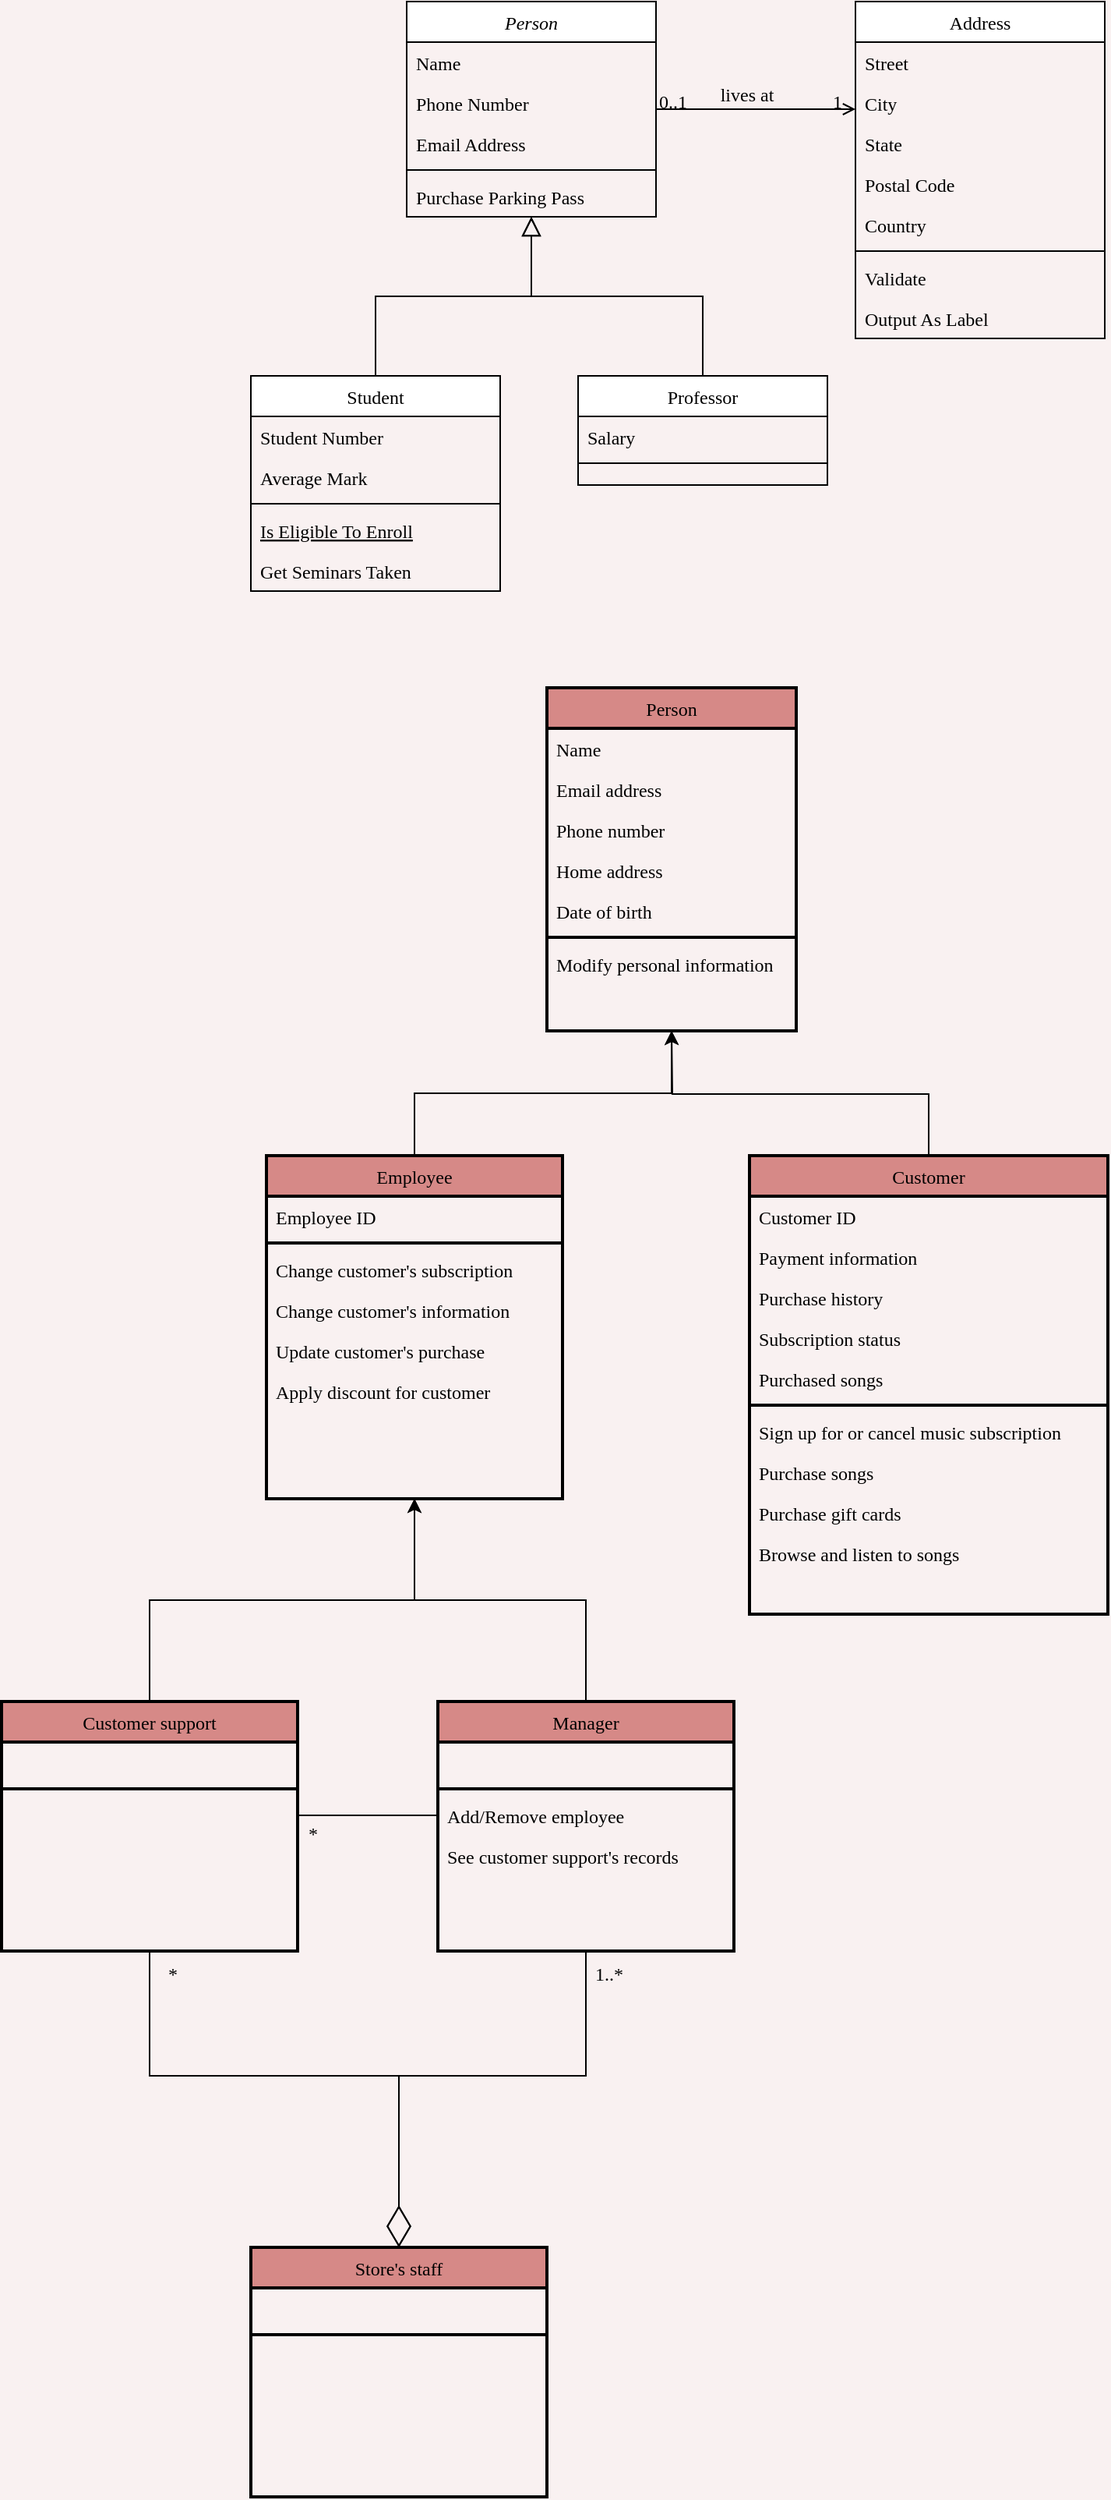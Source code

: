 <mxfile version="20.0.1" type="github">
  <diagram id="C5RBs43oDa-KdzZeNtuy" name="Page-1">
    <mxGraphModel dx="1455" dy="533" grid="1" gridSize="10" guides="1" tooltips="1" connect="1" arrows="1" fold="1" page="1" pageScale="1" pageWidth="827" pageHeight="1169" background="#F9F1F1" math="0" shadow="0">
      <root>
        <mxCell id="WIyWlLk6GJQsqaUBKTNV-0" />
        <mxCell id="WIyWlLk6GJQsqaUBKTNV-1" parent="WIyWlLk6GJQsqaUBKTNV-0" />
        <mxCell id="zkfFHV4jXpPFQw0GAbJ--0" value="Person" style="swimlane;fontStyle=2;align=center;verticalAlign=top;childLayout=stackLayout;horizontal=1;startSize=26;horizontalStack=0;resizeParent=1;resizeLast=0;collapsible=1;marginBottom=0;rounded=0;shadow=0;strokeWidth=1;fontFamily=Inria Sans;fontSource=https%3A%2F%2Ffonts.googleapis.com%2Fcss%3Ffamily%3DInria%2BSans;" parent="WIyWlLk6GJQsqaUBKTNV-1" vertex="1">
          <mxGeometry x="220" y="120" width="160" height="138" as="geometry">
            <mxRectangle x="230" y="140" width="160" height="26" as="alternateBounds" />
          </mxGeometry>
        </mxCell>
        <mxCell id="zkfFHV4jXpPFQw0GAbJ--1" value="Name" style="text;align=left;verticalAlign=top;spacingLeft=4;spacingRight=4;overflow=hidden;rotatable=0;points=[[0,0.5],[1,0.5]];portConstraint=eastwest;fontFamily=Inria Sans;fontSource=https%3A%2F%2Ffonts.googleapis.com%2Fcss%3Ffamily%3DInria%2BSans;" parent="zkfFHV4jXpPFQw0GAbJ--0" vertex="1">
          <mxGeometry y="26" width="160" height="26" as="geometry" />
        </mxCell>
        <mxCell id="zkfFHV4jXpPFQw0GAbJ--2" value="Phone Number" style="text;align=left;verticalAlign=top;spacingLeft=4;spacingRight=4;overflow=hidden;rotatable=0;points=[[0,0.5],[1,0.5]];portConstraint=eastwest;rounded=0;shadow=0;html=0;fontFamily=Inria Sans;fontSource=https%3A%2F%2Ffonts.googleapis.com%2Fcss%3Ffamily%3DInria%2BSans;" parent="zkfFHV4jXpPFQw0GAbJ--0" vertex="1">
          <mxGeometry y="52" width="160" height="26" as="geometry" />
        </mxCell>
        <mxCell id="zkfFHV4jXpPFQw0GAbJ--3" value="Email Address" style="text;align=left;verticalAlign=top;spacingLeft=4;spacingRight=4;overflow=hidden;rotatable=0;points=[[0,0.5],[1,0.5]];portConstraint=eastwest;rounded=0;shadow=0;html=0;fontFamily=Inria Sans;fontSource=https%3A%2F%2Ffonts.googleapis.com%2Fcss%3Ffamily%3DInria%2BSans;" parent="zkfFHV4jXpPFQw0GAbJ--0" vertex="1">
          <mxGeometry y="78" width="160" height="26" as="geometry" />
        </mxCell>
        <mxCell id="zkfFHV4jXpPFQw0GAbJ--4" value="" style="line;html=1;strokeWidth=1;align=left;verticalAlign=middle;spacingTop=-1;spacingLeft=3;spacingRight=3;rotatable=0;labelPosition=right;points=[];portConstraint=eastwest;fontFamily=Inria Sans;fontSource=https%3A%2F%2Ffonts.googleapis.com%2Fcss%3Ffamily%3DInria%2BSans;" parent="zkfFHV4jXpPFQw0GAbJ--0" vertex="1">
          <mxGeometry y="104" width="160" height="8" as="geometry" />
        </mxCell>
        <mxCell id="zkfFHV4jXpPFQw0GAbJ--5" value="Purchase Parking Pass" style="text;align=left;verticalAlign=top;spacingLeft=4;spacingRight=4;overflow=hidden;rotatable=0;points=[[0,0.5],[1,0.5]];portConstraint=eastwest;fontFamily=Inria Sans;fontSource=https%3A%2F%2Ffonts.googleapis.com%2Fcss%3Ffamily%3DInria%2BSans;" parent="zkfFHV4jXpPFQw0GAbJ--0" vertex="1">
          <mxGeometry y="112" width="160" height="26" as="geometry" />
        </mxCell>
        <mxCell id="zkfFHV4jXpPFQw0GAbJ--6" value="Student" style="swimlane;fontStyle=0;align=center;verticalAlign=top;childLayout=stackLayout;horizontal=1;startSize=26;horizontalStack=0;resizeParent=1;resizeLast=0;collapsible=1;marginBottom=0;rounded=0;shadow=0;strokeWidth=1;fontFamily=Inria Sans;fontSource=https%3A%2F%2Ffonts.googleapis.com%2Fcss%3Ffamily%3DInria%2BSans;" parent="WIyWlLk6GJQsqaUBKTNV-1" vertex="1">
          <mxGeometry x="120" y="360" width="160" height="138" as="geometry">
            <mxRectangle x="130" y="380" width="160" height="26" as="alternateBounds" />
          </mxGeometry>
        </mxCell>
        <mxCell id="zkfFHV4jXpPFQw0GAbJ--7" value="Student Number" style="text;align=left;verticalAlign=top;spacingLeft=4;spacingRight=4;overflow=hidden;rotatable=0;points=[[0,0.5],[1,0.5]];portConstraint=eastwest;fontFamily=Inria Sans;fontSource=https%3A%2F%2Ffonts.googleapis.com%2Fcss%3Ffamily%3DInria%2BSans;" parent="zkfFHV4jXpPFQw0GAbJ--6" vertex="1">
          <mxGeometry y="26" width="160" height="26" as="geometry" />
        </mxCell>
        <mxCell id="zkfFHV4jXpPFQw0GAbJ--8" value="Average Mark" style="text;align=left;verticalAlign=top;spacingLeft=4;spacingRight=4;overflow=hidden;rotatable=0;points=[[0,0.5],[1,0.5]];portConstraint=eastwest;rounded=0;shadow=0;html=0;fontFamily=Inria Sans;fontSource=https%3A%2F%2Ffonts.googleapis.com%2Fcss%3Ffamily%3DInria%2BSans;" parent="zkfFHV4jXpPFQw0GAbJ--6" vertex="1">
          <mxGeometry y="52" width="160" height="26" as="geometry" />
        </mxCell>
        <mxCell id="zkfFHV4jXpPFQw0GAbJ--9" value="" style="line;html=1;strokeWidth=1;align=left;verticalAlign=middle;spacingTop=-1;spacingLeft=3;spacingRight=3;rotatable=0;labelPosition=right;points=[];portConstraint=eastwest;fontFamily=Inria Sans;fontSource=https%3A%2F%2Ffonts.googleapis.com%2Fcss%3Ffamily%3DInria%2BSans;" parent="zkfFHV4jXpPFQw0GAbJ--6" vertex="1">
          <mxGeometry y="78" width="160" height="8" as="geometry" />
        </mxCell>
        <mxCell id="zkfFHV4jXpPFQw0GAbJ--10" value="Is Eligible To Enroll" style="text;align=left;verticalAlign=top;spacingLeft=4;spacingRight=4;overflow=hidden;rotatable=0;points=[[0,0.5],[1,0.5]];portConstraint=eastwest;fontStyle=4;fontFamily=Inria Sans;fontSource=https%3A%2F%2Ffonts.googleapis.com%2Fcss%3Ffamily%3DInria%2BSans;" parent="zkfFHV4jXpPFQw0GAbJ--6" vertex="1">
          <mxGeometry y="86" width="160" height="26" as="geometry" />
        </mxCell>
        <mxCell id="zkfFHV4jXpPFQw0GAbJ--11" value="Get Seminars Taken" style="text;align=left;verticalAlign=top;spacingLeft=4;spacingRight=4;overflow=hidden;rotatable=0;points=[[0,0.5],[1,0.5]];portConstraint=eastwest;fontFamily=Inria Sans;fontSource=https%3A%2F%2Ffonts.googleapis.com%2Fcss%3Ffamily%3DInria%2BSans;" parent="zkfFHV4jXpPFQw0GAbJ--6" vertex="1">
          <mxGeometry y="112" width="160" height="26" as="geometry" />
        </mxCell>
        <mxCell id="zkfFHV4jXpPFQw0GAbJ--12" value="" style="endArrow=block;endSize=10;endFill=0;shadow=0;strokeWidth=1;rounded=0;edgeStyle=elbowEdgeStyle;elbow=vertical;fontFamily=Inria Sans;fontSource=https%3A%2F%2Ffonts.googleapis.com%2Fcss%3Ffamily%3DInria%2BSans;" parent="WIyWlLk6GJQsqaUBKTNV-1" source="zkfFHV4jXpPFQw0GAbJ--6" target="zkfFHV4jXpPFQw0GAbJ--0" edge="1">
          <mxGeometry width="160" relative="1" as="geometry">
            <mxPoint x="200" y="203" as="sourcePoint" />
            <mxPoint x="200" y="203" as="targetPoint" />
          </mxGeometry>
        </mxCell>
        <mxCell id="zkfFHV4jXpPFQw0GAbJ--13" value="Professor" style="swimlane;fontStyle=0;align=center;verticalAlign=top;childLayout=stackLayout;horizontal=1;startSize=26;horizontalStack=0;resizeParent=1;resizeLast=0;collapsible=1;marginBottom=0;rounded=0;shadow=0;strokeWidth=1;fontFamily=Inria Sans;fontSource=https%3A%2F%2Ffonts.googleapis.com%2Fcss%3Ffamily%3DInria%2BSans;" parent="WIyWlLk6GJQsqaUBKTNV-1" vertex="1">
          <mxGeometry x="330" y="360" width="160" height="70" as="geometry">
            <mxRectangle x="340" y="380" width="170" height="26" as="alternateBounds" />
          </mxGeometry>
        </mxCell>
        <mxCell id="zkfFHV4jXpPFQw0GAbJ--14" value="Salary" style="text;align=left;verticalAlign=top;spacingLeft=4;spacingRight=4;overflow=hidden;rotatable=0;points=[[0,0.5],[1,0.5]];portConstraint=eastwest;fontFamily=Inria Sans;fontSource=https%3A%2F%2Ffonts.googleapis.com%2Fcss%3Ffamily%3DInria%2BSans;" parent="zkfFHV4jXpPFQw0GAbJ--13" vertex="1">
          <mxGeometry y="26" width="160" height="26" as="geometry" />
        </mxCell>
        <mxCell id="zkfFHV4jXpPFQw0GAbJ--15" value="" style="line;html=1;strokeWidth=1;align=left;verticalAlign=middle;spacingTop=-1;spacingLeft=3;spacingRight=3;rotatable=0;labelPosition=right;points=[];portConstraint=eastwest;fontFamily=Inria Sans;fontSource=https%3A%2F%2Ffonts.googleapis.com%2Fcss%3Ffamily%3DInria%2BSans;" parent="zkfFHV4jXpPFQw0GAbJ--13" vertex="1">
          <mxGeometry y="52" width="160" height="8" as="geometry" />
        </mxCell>
        <mxCell id="zkfFHV4jXpPFQw0GAbJ--16" value="" style="endArrow=block;endSize=10;endFill=0;shadow=0;strokeWidth=1;rounded=0;edgeStyle=elbowEdgeStyle;elbow=vertical;fontFamily=Inria Sans;fontSource=https%3A%2F%2Ffonts.googleapis.com%2Fcss%3Ffamily%3DInria%2BSans;" parent="WIyWlLk6GJQsqaUBKTNV-1" source="zkfFHV4jXpPFQw0GAbJ--13" target="zkfFHV4jXpPFQw0GAbJ--0" edge="1">
          <mxGeometry width="160" relative="1" as="geometry">
            <mxPoint x="210" y="373" as="sourcePoint" />
            <mxPoint x="310" y="271" as="targetPoint" />
          </mxGeometry>
        </mxCell>
        <mxCell id="zkfFHV4jXpPFQw0GAbJ--17" value="Address" style="swimlane;fontStyle=0;align=center;verticalAlign=top;childLayout=stackLayout;horizontal=1;startSize=26;horizontalStack=0;resizeParent=1;resizeLast=0;collapsible=1;marginBottom=0;rounded=0;shadow=0;strokeWidth=1;fontFamily=Inria Sans;fontSource=https%3A%2F%2Ffonts.googleapis.com%2Fcss%3Ffamily%3DInria%2BSans;" parent="WIyWlLk6GJQsqaUBKTNV-1" vertex="1">
          <mxGeometry x="508" y="120" width="160" height="216" as="geometry">
            <mxRectangle x="550" y="140" width="160" height="26" as="alternateBounds" />
          </mxGeometry>
        </mxCell>
        <mxCell id="zkfFHV4jXpPFQw0GAbJ--18" value="Street" style="text;align=left;verticalAlign=top;spacingLeft=4;spacingRight=4;overflow=hidden;rotatable=0;points=[[0,0.5],[1,0.5]];portConstraint=eastwest;fontFamily=Inria Sans;fontSource=https%3A%2F%2Ffonts.googleapis.com%2Fcss%3Ffamily%3DInria%2BSans;" parent="zkfFHV4jXpPFQw0GAbJ--17" vertex="1">
          <mxGeometry y="26" width="160" height="26" as="geometry" />
        </mxCell>
        <mxCell id="zkfFHV4jXpPFQw0GAbJ--19" value="City" style="text;align=left;verticalAlign=top;spacingLeft=4;spacingRight=4;overflow=hidden;rotatable=0;points=[[0,0.5],[1,0.5]];portConstraint=eastwest;rounded=0;shadow=0;html=0;fontFamily=Inria Sans;fontSource=https%3A%2F%2Ffonts.googleapis.com%2Fcss%3Ffamily%3DInria%2BSans;" parent="zkfFHV4jXpPFQw0GAbJ--17" vertex="1">
          <mxGeometry y="52" width="160" height="26" as="geometry" />
        </mxCell>
        <mxCell id="zkfFHV4jXpPFQw0GAbJ--20" value="State" style="text;align=left;verticalAlign=top;spacingLeft=4;spacingRight=4;overflow=hidden;rotatable=0;points=[[0,0.5],[1,0.5]];portConstraint=eastwest;rounded=0;shadow=0;html=0;fontFamily=Inria Sans;fontSource=https%3A%2F%2Ffonts.googleapis.com%2Fcss%3Ffamily%3DInria%2BSans;" parent="zkfFHV4jXpPFQw0GAbJ--17" vertex="1">
          <mxGeometry y="78" width="160" height="26" as="geometry" />
        </mxCell>
        <mxCell id="zkfFHV4jXpPFQw0GAbJ--21" value="Postal Code" style="text;align=left;verticalAlign=top;spacingLeft=4;spacingRight=4;overflow=hidden;rotatable=0;points=[[0,0.5],[1,0.5]];portConstraint=eastwest;rounded=0;shadow=0;html=0;fontFamily=Inria Sans;fontSource=https%3A%2F%2Ffonts.googleapis.com%2Fcss%3Ffamily%3DInria%2BSans;" parent="zkfFHV4jXpPFQw0GAbJ--17" vertex="1">
          <mxGeometry y="104" width="160" height="26" as="geometry" />
        </mxCell>
        <mxCell id="zkfFHV4jXpPFQw0GAbJ--22" value="Country" style="text;align=left;verticalAlign=top;spacingLeft=4;spacingRight=4;overflow=hidden;rotatable=0;points=[[0,0.5],[1,0.5]];portConstraint=eastwest;rounded=0;shadow=0;html=0;fontFamily=Inria Sans;fontSource=https%3A%2F%2Ffonts.googleapis.com%2Fcss%3Ffamily%3DInria%2BSans;" parent="zkfFHV4jXpPFQw0GAbJ--17" vertex="1">
          <mxGeometry y="130" width="160" height="26" as="geometry" />
        </mxCell>
        <mxCell id="zkfFHV4jXpPFQw0GAbJ--23" value="" style="line;html=1;strokeWidth=1;align=left;verticalAlign=middle;spacingTop=-1;spacingLeft=3;spacingRight=3;rotatable=0;labelPosition=right;points=[];portConstraint=eastwest;fontFamily=Inria Sans;fontSource=https%3A%2F%2Ffonts.googleapis.com%2Fcss%3Ffamily%3DInria%2BSans;" parent="zkfFHV4jXpPFQw0GAbJ--17" vertex="1">
          <mxGeometry y="156" width="160" height="8" as="geometry" />
        </mxCell>
        <mxCell id="zkfFHV4jXpPFQw0GAbJ--24" value="Validate" style="text;align=left;verticalAlign=top;spacingLeft=4;spacingRight=4;overflow=hidden;rotatable=0;points=[[0,0.5],[1,0.5]];portConstraint=eastwest;fontFamily=Inria Sans;fontSource=https%3A%2F%2Ffonts.googleapis.com%2Fcss%3Ffamily%3DInria%2BSans;" parent="zkfFHV4jXpPFQw0GAbJ--17" vertex="1">
          <mxGeometry y="164" width="160" height="26" as="geometry" />
        </mxCell>
        <mxCell id="zkfFHV4jXpPFQw0GAbJ--25" value="Output As Label" style="text;align=left;verticalAlign=top;spacingLeft=4;spacingRight=4;overflow=hidden;rotatable=0;points=[[0,0.5],[1,0.5]];portConstraint=eastwest;fontFamily=Inria Sans;fontSource=https%3A%2F%2Ffonts.googleapis.com%2Fcss%3Ffamily%3DInria%2BSans;" parent="zkfFHV4jXpPFQw0GAbJ--17" vertex="1">
          <mxGeometry y="190" width="160" height="26" as="geometry" />
        </mxCell>
        <mxCell id="zkfFHV4jXpPFQw0GAbJ--26" value="" style="endArrow=open;shadow=0;strokeWidth=1;rounded=0;endFill=1;edgeStyle=elbowEdgeStyle;elbow=vertical;fontFamily=Inria Sans;fontSource=https%3A%2F%2Ffonts.googleapis.com%2Fcss%3Ffamily%3DInria%2BSans;" parent="WIyWlLk6GJQsqaUBKTNV-1" source="zkfFHV4jXpPFQw0GAbJ--0" target="zkfFHV4jXpPFQw0GAbJ--17" edge="1">
          <mxGeometry x="0.5" y="41" relative="1" as="geometry">
            <mxPoint x="380" y="192" as="sourcePoint" />
            <mxPoint x="540" y="192" as="targetPoint" />
            <mxPoint x="-40" y="32" as="offset" />
          </mxGeometry>
        </mxCell>
        <mxCell id="zkfFHV4jXpPFQw0GAbJ--27" value="0..1" style="resizable=0;align=left;verticalAlign=bottom;labelBackgroundColor=none;fontSize=12;fontFamily=Inria Sans;fontSource=https%3A%2F%2Ffonts.googleapis.com%2Fcss%3Ffamily%3DInria%2BSans;" parent="zkfFHV4jXpPFQw0GAbJ--26" connectable="0" vertex="1">
          <mxGeometry x="-1" relative="1" as="geometry">
            <mxPoint y="4" as="offset" />
          </mxGeometry>
        </mxCell>
        <mxCell id="zkfFHV4jXpPFQw0GAbJ--28" value="1" style="resizable=0;align=right;verticalAlign=bottom;labelBackgroundColor=none;fontSize=12;fontFamily=Inria Sans;fontSource=https%3A%2F%2Ffonts.googleapis.com%2Fcss%3Ffamily%3DInria%2BSans;" parent="zkfFHV4jXpPFQw0GAbJ--26" connectable="0" vertex="1">
          <mxGeometry x="1" relative="1" as="geometry">
            <mxPoint x="-7" y="4" as="offset" />
          </mxGeometry>
        </mxCell>
        <mxCell id="zkfFHV4jXpPFQw0GAbJ--29" value="lives at" style="text;html=1;resizable=0;points=[];;align=center;verticalAlign=middle;labelBackgroundColor=none;rounded=0;shadow=0;strokeWidth=1;fontSize=12;fontFamily=Inria Sans;fontSource=https%3A%2F%2Ffonts.googleapis.com%2Fcss%3Ffamily%3DInria%2BSans;" parent="zkfFHV4jXpPFQw0GAbJ--26" vertex="1" connectable="0">
          <mxGeometry x="0.5" y="49" relative="1" as="geometry">
            <mxPoint x="-38" y="40" as="offset" />
          </mxGeometry>
        </mxCell>
        <mxCell id="9wtV_mDmIxGokDzPs0lM-4" value="Person" style="swimlane;fontStyle=0;align=center;verticalAlign=top;childLayout=stackLayout;horizontal=1;startSize=26;horizontalStack=0;resizeParent=1;resizeLast=0;collapsible=1;marginBottom=0;rounded=0;shadow=0;strokeWidth=2;fontFamily=Inria Sans;fontSource=https%3A%2F%2Ffonts.googleapis.com%2Fcss%3Ffamily%3DInria%2BSans;fillColor=#D68987;" vertex="1" parent="WIyWlLk6GJQsqaUBKTNV-1">
          <mxGeometry x="310" y="560" width="160" height="220" as="geometry">
            <mxRectangle x="130" y="380" width="160" height="26" as="alternateBounds" />
          </mxGeometry>
        </mxCell>
        <mxCell id="9wtV_mDmIxGokDzPs0lM-5" value="Name" style="text;align=left;verticalAlign=top;spacingLeft=4;spacingRight=4;overflow=hidden;rotatable=0;points=[[0,0.5],[1,0.5]];portConstraint=eastwest;fontFamily=Inria Sans;fontSource=https%3A%2F%2Ffonts.googleapis.com%2Fcss%3Ffamily%3DInria%2BSans;" vertex="1" parent="9wtV_mDmIxGokDzPs0lM-4">
          <mxGeometry y="26" width="160" height="26" as="geometry" />
        </mxCell>
        <mxCell id="9wtV_mDmIxGokDzPs0lM-6" value="Email address" style="text;align=left;verticalAlign=top;spacingLeft=4;spacingRight=4;overflow=hidden;rotatable=0;points=[[0,0.5],[1,0.5]];portConstraint=eastwest;rounded=0;shadow=0;html=0;fontFamily=Inria Sans;fontSource=https%3A%2F%2Ffonts.googleapis.com%2Fcss%3Ffamily%3DInria%2BSans;" vertex="1" parent="9wtV_mDmIxGokDzPs0lM-4">
          <mxGeometry y="52" width="160" height="26" as="geometry" />
        </mxCell>
        <mxCell id="9wtV_mDmIxGokDzPs0lM-14" value="Phone number" style="text;align=left;verticalAlign=top;spacingLeft=4;spacingRight=4;overflow=hidden;rotatable=0;points=[[0,0.5],[1,0.5]];portConstraint=eastwest;rounded=0;shadow=0;html=0;fontFamily=Inria Sans;fontSource=https%3A%2F%2Ffonts.googleapis.com%2Fcss%3Ffamily%3DInria%2BSans;" vertex="1" parent="9wtV_mDmIxGokDzPs0lM-4">
          <mxGeometry y="78" width="160" height="26" as="geometry" />
        </mxCell>
        <mxCell id="9wtV_mDmIxGokDzPs0lM-15" value="Home address" style="text;align=left;verticalAlign=top;spacingLeft=4;spacingRight=4;overflow=hidden;rotatable=0;points=[[0,0.5],[1,0.5]];portConstraint=eastwest;rounded=0;shadow=0;html=0;fontFamily=Inria Sans;fontSource=https%3A%2F%2Ffonts.googleapis.com%2Fcss%3Ffamily%3DInria%2BSans;" vertex="1" parent="9wtV_mDmIxGokDzPs0lM-4">
          <mxGeometry y="104" width="160" height="26" as="geometry" />
        </mxCell>
        <mxCell id="9wtV_mDmIxGokDzPs0lM-16" value="Date of birth" style="text;align=left;verticalAlign=top;spacingLeft=4;spacingRight=4;overflow=hidden;rotatable=0;points=[[0,0.5],[1,0.5]];portConstraint=eastwest;rounded=0;shadow=0;html=0;fontFamily=Inria Sans;fontSource=https%3A%2F%2Ffonts.googleapis.com%2Fcss%3Ffamily%3DInria%2BSans;" vertex="1" parent="9wtV_mDmIxGokDzPs0lM-4">
          <mxGeometry y="130" width="160" height="26" as="geometry" />
        </mxCell>
        <mxCell id="9wtV_mDmIxGokDzPs0lM-7" value="" style="line;html=1;strokeWidth=2;align=left;verticalAlign=middle;spacingTop=-1;spacingLeft=3;spacingRight=3;rotatable=0;labelPosition=right;points=[];portConstraint=eastwest;fontFamily=Inria Sans;fontSource=https%3A%2F%2Ffonts.googleapis.com%2Fcss%3Ffamily%3DInria%2BSans;" vertex="1" parent="9wtV_mDmIxGokDzPs0lM-4">
          <mxGeometry y="156" width="160" height="8" as="geometry" />
        </mxCell>
        <mxCell id="9wtV_mDmIxGokDzPs0lM-9" value="Modify personal information" style="text;align=left;verticalAlign=top;spacingLeft=4;spacingRight=4;overflow=hidden;rotatable=0;points=[[0,0.5],[1,0.5]];portConstraint=eastwest;fontFamily=Inria Sans;fontSource=https%3A%2F%2Ffonts.googleapis.com%2Fcss%3Ffamily%3DInria%2BSans;" vertex="1" parent="9wtV_mDmIxGokDzPs0lM-4">
          <mxGeometry y="164" width="160" height="26" as="geometry" />
        </mxCell>
        <mxCell id="9wtV_mDmIxGokDzPs0lM-42" style="edgeStyle=orthogonalEdgeStyle;rounded=0;orthogonalLoop=1;jettySize=auto;html=1;exitX=0.5;exitY=0;exitDx=0;exitDy=0;entryX=0.5;entryY=1;entryDx=0;entryDy=0;fontFamily=Inria Sans;fontSource=https%3A%2F%2Ffonts.googleapis.com%2Fcss%3Ffamily%3DInria%2BSans;" edge="1" parent="WIyWlLk6GJQsqaUBKTNV-1" source="9wtV_mDmIxGokDzPs0lM-17" target="9wtV_mDmIxGokDzPs0lM-4">
          <mxGeometry relative="1" as="geometry" />
        </mxCell>
        <mxCell id="9wtV_mDmIxGokDzPs0lM-17" value="Employee" style="swimlane;fontStyle=0;align=center;verticalAlign=top;childLayout=stackLayout;horizontal=1;startSize=26;horizontalStack=0;resizeParent=1;resizeLast=0;collapsible=1;marginBottom=0;rounded=0;shadow=0;strokeWidth=2;fontFamily=Inria Sans;fontSource=https%3A%2F%2Ffonts.googleapis.com%2Fcss%3Ffamily%3DInria%2BSans;fillColor=#D68987;" vertex="1" parent="WIyWlLk6GJQsqaUBKTNV-1">
          <mxGeometry x="130" y="860" width="190" height="220" as="geometry">
            <mxRectangle x="130" y="380" width="160" height="26" as="alternateBounds" />
          </mxGeometry>
        </mxCell>
        <mxCell id="9wtV_mDmIxGokDzPs0lM-18" value="Employee ID" style="text;align=left;verticalAlign=top;spacingLeft=4;spacingRight=4;overflow=hidden;rotatable=0;points=[[0,0.5],[1,0.5]];portConstraint=eastwest;fontFamily=Inria Sans;fontSource=https%3A%2F%2Ffonts.googleapis.com%2Fcss%3Ffamily%3DInria%2BSans;" vertex="1" parent="9wtV_mDmIxGokDzPs0lM-17">
          <mxGeometry y="26" width="190" height="26" as="geometry" />
        </mxCell>
        <mxCell id="9wtV_mDmIxGokDzPs0lM-23" value="" style="line;html=1;strokeWidth=2;align=left;verticalAlign=middle;spacingTop=-1;spacingLeft=3;spacingRight=3;rotatable=0;labelPosition=right;points=[];portConstraint=eastwest;fontFamily=Inria Sans;fontSource=https%3A%2F%2Ffonts.googleapis.com%2Fcss%3Ffamily%3DInria%2BSans;" vertex="1" parent="9wtV_mDmIxGokDzPs0lM-17">
          <mxGeometry y="52" width="190" height="8" as="geometry" />
        </mxCell>
        <mxCell id="9wtV_mDmIxGokDzPs0lM-24" value="Change customer&#39;s subscription" style="text;align=left;verticalAlign=top;spacingLeft=4;spacingRight=4;overflow=hidden;rotatable=0;points=[[0,0.5],[1,0.5]];portConstraint=eastwest;fontFamily=Inria Sans;fontSource=https%3A%2F%2Ffonts.googleapis.com%2Fcss%3Ffamily%3DInria%2BSans;" vertex="1" parent="9wtV_mDmIxGokDzPs0lM-17">
          <mxGeometry y="60" width="190" height="26" as="geometry" />
        </mxCell>
        <mxCell id="9wtV_mDmIxGokDzPs0lM-37" value="Change customer&#39;s information" style="text;align=left;verticalAlign=top;spacingLeft=4;spacingRight=4;overflow=hidden;rotatable=0;points=[[0,0.5],[1,0.5]];portConstraint=eastwest;fontFamily=Inria Sans;fontSource=https%3A%2F%2Ffonts.googleapis.com%2Fcss%3Ffamily%3DInria%2BSans;" vertex="1" parent="9wtV_mDmIxGokDzPs0lM-17">
          <mxGeometry y="86" width="190" height="26" as="geometry" />
        </mxCell>
        <mxCell id="9wtV_mDmIxGokDzPs0lM-38" value="Update customer&#39;s purchase" style="text;align=left;verticalAlign=top;spacingLeft=4;spacingRight=4;overflow=hidden;rotatable=0;points=[[0,0.5],[1,0.5]];portConstraint=eastwest;fontFamily=Inria Sans;fontSource=https%3A%2F%2Ffonts.googleapis.com%2Fcss%3Ffamily%3DInria%2BSans;" vertex="1" parent="9wtV_mDmIxGokDzPs0lM-17">
          <mxGeometry y="112" width="190" height="26" as="geometry" />
        </mxCell>
        <mxCell id="9wtV_mDmIxGokDzPs0lM-39" value="Apply discount for customer" style="text;align=left;verticalAlign=top;spacingLeft=4;spacingRight=4;overflow=hidden;rotatable=0;points=[[0,0.5],[1,0.5]];portConstraint=eastwest;fontFamily=Inria Sans;fontSource=https%3A%2F%2Ffonts.googleapis.com%2Fcss%3Ffamily%3DInria%2BSans;" vertex="1" parent="9wtV_mDmIxGokDzPs0lM-17">
          <mxGeometry y="138" width="190" height="26" as="geometry" />
        </mxCell>
        <mxCell id="9wtV_mDmIxGokDzPs0lM-43" style="edgeStyle=orthogonalEdgeStyle;rounded=0;orthogonalLoop=1;jettySize=auto;html=1;exitX=0.5;exitY=0;exitDx=0;exitDy=0;fontFamily=Inria Sans;fontSource=https%3A%2F%2Ffonts.googleapis.com%2Fcss%3Ffamily%3DInria%2BSans;" edge="1" parent="WIyWlLk6GJQsqaUBKTNV-1" source="9wtV_mDmIxGokDzPs0lM-25">
          <mxGeometry relative="1" as="geometry">
            <mxPoint x="390" y="780" as="targetPoint" />
          </mxGeometry>
        </mxCell>
        <mxCell id="9wtV_mDmIxGokDzPs0lM-25" value="Customer" style="swimlane;fontStyle=0;align=center;verticalAlign=top;childLayout=stackLayout;horizontal=1;startSize=26;horizontalStack=0;resizeParent=1;resizeLast=0;collapsible=1;marginBottom=0;rounded=0;shadow=0;strokeWidth=2;fontFamily=Inria Sans;fontSource=https%3A%2F%2Ffonts.googleapis.com%2Fcss%3Ffamily%3DInria%2BSans;fillColor=#D68987;" vertex="1" parent="WIyWlLk6GJQsqaUBKTNV-1">
          <mxGeometry x="440" y="860" width="230" height="294" as="geometry">
            <mxRectangle x="130" y="380" width="160" height="26" as="alternateBounds" />
          </mxGeometry>
        </mxCell>
        <mxCell id="9wtV_mDmIxGokDzPs0lM-26" value="Customer ID" style="text;align=left;verticalAlign=top;spacingLeft=4;spacingRight=4;overflow=hidden;rotatable=0;points=[[0,0.5],[1,0.5]];portConstraint=eastwest;fontFamily=Inria Sans;fontSource=https%3A%2F%2Ffonts.googleapis.com%2Fcss%3Ffamily%3DInria%2BSans;" vertex="1" parent="9wtV_mDmIxGokDzPs0lM-25">
          <mxGeometry y="26" width="230" height="26" as="geometry" />
        </mxCell>
        <mxCell id="9wtV_mDmIxGokDzPs0lM-27" value="Payment information" style="text;align=left;verticalAlign=top;spacingLeft=4;spacingRight=4;overflow=hidden;rotatable=0;points=[[0,0.5],[1,0.5]];portConstraint=eastwest;rounded=0;shadow=0;html=0;fontFamily=Inria Sans;fontSource=https%3A%2F%2Ffonts.googleapis.com%2Fcss%3Ffamily%3DInria%2BSans;" vertex="1" parent="9wtV_mDmIxGokDzPs0lM-25">
          <mxGeometry y="52" width="230" height="26" as="geometry" />
        </mxCell>
        <mxCell id="9wtV_mDmIxGokDzPs0lM-28" value="Purchase history" style="text;align=left;verticalAlign=top;spacingLeft=4;spacingRight=4;overflow=hidden;rotatable=0;points=[[0,0.5],[1,0.5]];portConstraint=eastwest;rounded=0;shadow=0;html=0;fontFamily=Inria Sans;fontSource=https%3A%2F%2Ffonts.googleapis.com%2Fcss%3Ffamily%3DInria%2BSans;" vertex="1" parent="9wtV_mDmIxGokDzPs0lM-25">
          <mxGeometry y="78" width="230" height="26" as="geometry" />
        </mxCell>
        <mxCell id="9wtV_mDmIxGokDzPs0lM-29" value="Subscription status" style="text;align=left;verticalAlign=top;spacingLeft=4;spacingRight=4;overflow=hidden;rotatable=0;points=[[0,0.5],[1,0.5]];portConstraint=eastwest;rounded=0;shadow=0;html=0;fontFamily=Inria Sans;fontSource=https%3A%2F%2Ffonts.googleapis.com%2Fcss%3Ffamily%3DInria%2BSans;" vertex="1" parent="9wtV_mDmIxGokDzPs0lM-25">
          <mxGeometry y="104" width="230" height="26" as="geometry" />
        </mxCell>
        <mxCell id="9wtV_mDmIxGokDzPs0lM-30" value="Purchased songs" style="text;align=left;verticalAlign=top;spacingLeft=4;spacingRight=4;overflow=hidden;rotatable=0;points=[[0,0.5],[1,0.5]];portConstraint=eastwest;rounded=0;shadow=0;html=0;fontFamily=Inria Sans;fontSource=https%3A%2F%2Ffonts.googleapis.com%2Fcss%3Ffamily%3DInria%2BSans;" vertex="1" parent="9wtV_mDmIxGokDzPs0lM-25">
          <mxGeometry y="130" width="230" height="26" as="geometry" />
        </mxCell>
        <mxCell id="9wtV_mDmIxGokDzPs0lM-31" value="" style="line;html=1;strokeWidth=2;align=left;verticalAlign=middle;spacingTop=-1;spacingLeft=3;spacingRight=3;rotatable=0;labelPosition=right;points=[];portConstraint=eastwest;fontFamily=Inria Sans;fontSource=https%3A%2F%2Ffonts.googleapis.com%2Fcss%3Ffamily%3DInria%2BSans;" vertex="1" parent="9wtV_mDmIxGokDzPs0lM-25">
          <mxGeometry y="156" width="230" height="8" as="geometry" />
        </mxCell>
        <mxCell id="9wtV_mDmIxGokDzPs0lM-32" value="Sign up for or cancel music subscription" style="text;align=left;verticalAlign=top;spacingLeft=4;spacingRight=4;overflow=hidden;rotatable=0;points=[[0,0.5],[1,0.5]];portConstraint=eastwest;fontFamily=Inria Sans;fontSource=https%3A%2F%2Ffonts.googleapis.com%2Fcss%3Ffamily%3DInria%2BSans;" vertex="1" parent="9wtV_mDmIxGokDzPs0lM-25">
          <mxGeometry y="164" width="230" height="26" as="geometry" />
        </mxCell>
        <mxCell id="9wtV_mDmIxGokDzPs0lM-33" value="Purchase songs" style="text;align=left;verticalAlign=top;spacingLeft=4;spacingRight=4;overflow=hidden;rotatable=0;points=[[0,0.5],[1,0.5]];portConstraint=eastwest;fontFamily=Inria Sans;fontSource=https%3A%2F%2Ffonts.googleapis.com%2Fcss%3Ffamily%3DInria%2BSans;" vertex="1" parent="9wtV_mDmIxGokDzPs0lM-25">
          <mxGeometry y="190" width="230" height="26" as="geometry" />
        </mxCell>
        <mxCell id="9wtV_mDmIxGokDzPs0lM-34" value="Purchase gift cards" style="text;align=left;verticalAlign=top;spacingLeft=4;spacingRight=4;overflow=hidden;rotatable=0;points=[[0,0.5],[1,0.5]];portConstraint=eastwest;fontFamily=Inria Sans;fontSource=https%3A%2F%2Ffonts.googleapis.com%2Fcss%3Ffamily%3DInria%2BSans;" vertex="1" parent="9wtV_mDmIxGokDzPs0lM-25">
          <mxGeometry y="216" width="230" height="26" as="geometry" />
        </mxCell>
        <mxCell id="9wtV_mDmIxGokDzPs0lM-35" value="Browse and listen to songs" style="text;align=left;verticalAlign=top;spacingLeft=4;spacingRight=4;overflow=hidden;rotatable=0;points=[[0,0.5],[1,0.5]];portConstraint=eastwest;fontFamily=Inria Sans;fontSource=https%3A%2F%2Ffonts.googleapis.com%2Fcss%3Ffamily%3DInria%2BSans;" vertex="1" parent="9wtV_mDmIxGokDzPs0lM-25">
          <mxGeometry y="242" width="230" height="26" as="geometry" />
        </mxCell>
        <mxCell id="9wtV_mDmIxGokDzPs0lM-59" style="edgeStyle=orthogonalEdgeStyle;rounded=0;orthogonalLoop=1;jettySize=auto;html=1;entryX=0.5;entryY=1;entryDx=0;entryDy=0;fontFamily=Inria Sans;fontSource=https%3A%2F%2Ffonts.googleapis.com%2Fcss%3Ffamily%3DInria%2BSans;" edge="1" parent="WIyWlLk6GJQsqaUBKTNV-1" source="9wtV_mDmIxGokDzPs0lM-44" target="9wtV_mDmIxGokDzPs0lM-17">
          <mxGeometry relative="1" as="geometry" />
        </mxCell>
        <mxCell id="9wtV_mDmIxGokDzPs0lM-44" value="Customer support" style="swimlane;fontStyle=0;align=center;verticalAlign=top;childLayout=stackLayout;horizontal=1;startSize=26;horizontalStack=0;resizeParent=1;resizeLast=0;collapsible=1;marginBottom=0;rounded=0;shadow=0;strokeWidth=2;fontFamily=Inria Sans;fontSource=https%3A%2F%2Ffonts.googleapis.com%2Fcss%3Ffamily%3DInria%2BSans;fillColor=#D68987;" vertex="1" parent="WIyWlLk6GJQsqaUBKTNV-1">
          <mxGeometry x="-40" y="1210" width="190" height="160" as="geometry">
            <mxRectangle x="130" y="380" width="160" height="26" as="alternateBounds" />
          </mxGeometry>
        </mxCell>
        <mxCell id="9wtV_mDmIxGokDzPs0lM-45" value="   " style="text;align=left;verticalAlign=top;spacingLeft=4;spacingRight=4;overflow=hidden;rotatable=0;points=[[0,0.5],[1,0.5]];portConstraint=eastwest;fontFamily=Inria Sans;fontSource=https%3A%2F%2Ffonts.googleapis.com%2Fcss%3Ffamily%3DInria%2BSans;" vertex="1" parent="9wtV_mDmIxGokDzPs0lM-44">
          <mxGeometry y="26" width="190" height="26" as="geometry" />
        </mxCell>
        <mxCell id="9wtV_mDmIxGokDzPs0lM-46" value="" style="line;html=1;strokeWidth=2;align=left;verticalAlign=middle;spacingTop=-1;spacingLeft=3;spacingRight=3;rotatable=0;labelPosition=right;points=[];portConstraint=eastwest;fontFamily=Inria Sans;fontSource=https%3A%2F%2Ffonts.googleapis.com%2Fcss%3Ffamily%3DInria%2BSans;" vertex="1" parent="9wtV_mDmIxGokDzPs0lM-44">
          <mxGeometry y="52" width="190" height="8" as="geometry" />
        </mxCell>
        <mxCell id="9wtV_mDmIxGokDzPs0lM-47" value="    " style="text;align=left;verticalAlign=top;spacingLeft=4;spacingRight=4;overflow=hidden;rotatable=0;points=[[0,0.5],[1,0.5]];portConstraint=eastwest;fontFamily=Inria Sans;fontSource=https%3A%2F%2Ffonts.googleapis.com%2Fcss%3Ffamily%3DInria%2BSans;" vertex="1" parent="9wtV_mDmIxGokDzPs0lM-44">
          <mxGeometry y="60" width="190" height="26" as="geometry" />
        </mxCell>
        <mxCell id="9wtV_mDmIxGokDzPs0lM-60" style="edgeStyle=orthogonalEdgeStyle;rounded=0;orthogonalLoop=1;jettySize=auto;html=1;entryX=0.5;entryY=1;entryDx=0;entryDy=0;fontFamily=Inria Sans;fontSource=https%3A%2F%2Ffonts.googleapis.com%2Fcss%3Ffamily%3DInria%2BSans;" edge="1" parent="WIyWlLk6GJQsqaUBKTNV-1" source="9wtV_mDmIxGokDzPs0lM-51" target="9wtV_mDmIxGokDzPs0lM-17">
          <mxGeometry relative="1" as="geometry" />
        </mxCell>
        <mxCell id="9wtV_mDmIxGokDzPs0lM-51" value="Manager" style="swimlane;fontStyle=0;align=center;verticalAlign=top;childLayout=stackLayout;horizontal=1;startSize=26;horizontalStack=0;resizeParent=1;resizeLast=0;collapsible=1;marginBottom=0;rounded=0;shadow=0;strokeWidth=2;fontFamily=Inria Sans;fontSource=https%3A%2F%2Ffonts.googleapis.com%2Fcss%3Ffamily%3DInria%2BSans;fillColor=#D68987;" vertex="1" parent="WIyWlLk6GJQsqaUBKTNV-1">
          <mxGeometry x="240" y="1210" width="190" height="160" as="geometry">
            <mxRectangle x="130" y="380" width="160" height="26" as="alternateBounds" />
          </mxGeometry>
        </mxCell>
        <mxCell id="9wtV_mDmIxGokDzPs0lM-52" value="   " style="text;align=left;verticalAlign=top;spacingLeft=4;spacingRight=4;overflow=hidden;rotatable=0;points=[[0,0.5],[1,0.5]];portConstraint=eastwest;fontFamily=Inria Sans;fontSource=https%3A%2F%2Ffonts.googleapis.com%2Fcss%3Ffamily%3DInria%2BSans;" vertex="1" parent="9wtV_mDmIxGokDzPs0lM-51">
          <mxGeometry y="26" width="190" height="26" as="geometry" />
        </mxCell>
        <mxCell id="9wtV_mDmIxGokDzPs0lM-53" value="" style="line;html=1;strokeWidth=2;align=left;verticalAlign=middle;spacingTop=-1;spacingLeft=3;spacingRight=3;rotatable=0;labelPosition=right;points=[];portConstraint=eastwest;fontFamily=Inria Sans;fontSource=https%3A%2F%2Ffonts.googleapis.com%2Fcss%3Ffamily%3DInria%2BSans;" vertex="1" parent="9wtV_mDmIxGokDzPs0lM-51">
          <mxGeometry y="52" width="190" height="8" as="geometry" />
        </mxCell>
        <mxCell id="9wtV_mDmIxGokDzPs0lM-54" value="Add/Remove employee" style="text;align=left;verticalAlign=top;spacingLeft=4;spacingRight=4;overflow=hidden;rotatable=0;points=[[0,0.5],[1,0.5]];portConstraint=eastwest;fontFamily=Inria Sans;fontSource=https%3A%2F%2Ffonts.googleapis.com%2Fcss%3Ffamily%3DInria%2BSans;" vertex="1" parent="9wtV_mDmIxGokDzPs0lM-51">
          <mxGeometry y="60" width="190" height="26" as="geometry" />
        </mxCell>
        <mxCell id="9wtV_mDmIxGokDzPs0lM-61" value="See customer support&#39;s records" style="text;align=left;verticalAlign=top;spacingLeft=4;spacingRight=4;overflow=hidden;rotatable=0;points=[[0,0.5],[1,0.5]];portConstraint=eastwest;fontFamily=Inria Sans;fontSource=https%3A%2F%2Ffonts.googleapis.com%2Fcss%3Ffamily%3DInria%2BSans;" vertex="1" parent="9wtV_mDmIxGokDzPs0lM-51">
          <mxGeometry y="86" width="190" height="26" as="geometry" />
        </mxCell>
        <mxCell id="9wtV_mDmIxGokDzPs0lM-63" value="" style="endArrow=none;html=1;rounded=0;fontFamily=Inria Sans;fontSource=https%3A%2F%2Ffonts.googleapis.com%2Fcss%3Ffamily%3DInria%2BSans;exitX=1;exitY=0.5;exitDx=0;exitDy=0;entryX=0;entryY=0.5;entryDx=0;entryDy=0;" edge="1" parent="WIyWlLk6GJQsqaUBKTNV-1" source="9wtV_mDmIxGokDzPs0lM-47" target="9wtV_mDmIxGokDzPs0lM-54">
          <mxGeometry width="50" height="50" relative="1" as="geometry">
            <mxPoint x="120" y="1470" as="sourcePoint" />
            <mxPoint x="170" y="1420" as="targetPoint" />
          </mxGeometry>
        </mxCell>
        <mxCell id="9wtV_mDmIxGokDzPs0lM-64" value="*" style="text;html=1;strokeColor=none;fillColor=none;align=center;verticalAlign=middle;whiteSpace=wrap;rounded=0;fontFamily=Inria Sans;fontSource=https%3A%2F%2Ffonts.googleapis.com%2Fcss%3Ffamily%3DInria%2BSans;" vertex="1" parent="WIyWlLk6GJQsqaUBKTNV-1">
          <mxGeometry x="150" y="1280" width="20" height="30" as="geometry" />
        </mxCell>
        <mxCell id="9wtV_mDmIxGokDzPs0lM-65" value="Store&#39;s staff" style="swimlane;fontStyle=0;align=center;verticalAlign=top;childLayout=stackLayout;horizontal=1;startSize=26;horizontalStack=0;resizeParent=1;resizeLast=0;collapsible=1;marginBottom=0;rounded=0;shadow=0;strokeWidth=2;fontFamily=Inria Sans;fontSource=https%3A%2F%2Ffonts.googleapis.com%2Fcss%3Ffamily%3DInria%2BSans;fillColor=#D68987;" vertex="1" parent="WIyWlLk6GJQsqaUBKTNV-1">
          <mxGeometry x="120" y="1560" width="190" height="160" as="geometry">
            <mxRectangle x="130" y="380" width="160" height="26" as="alternateBounds" />
          </mxGeometry>
        </mxCell>
        <mxCell id="9wtV_mDmIxGokDzPs0lM-66" value="   " style="text;align=left;verticalAlign=top;spacingLeft=4;spacingRight=4;overflow=hidden;rotatable=0;points=[[0,0.5],[1,0.5]];portConstraint=eastwest;fontFamily=Inria Sans;fontSource=https%3A%2F%2Ffonts.googleapis.com%2Fcss%3Ffamily%3DInria%2BSans;" vertex="1" parent="9wtV_mDmIxGokDzPs0lM-65">
          <mxGeometry y="26" width="190" height="26" as="geometry" />
        </mxCell>
        <mxCell id="9wtV_mDmIxGokDzPs0lM-67" value="" style="line;html=1;strokeWidth=2;align=left;verticalAlign=middle;spacingTop=-1;spacingLeft=3;spacingRight=3;rotatable=0;labelPosition=right;points=[];portConstraint=eastwest;fontFamily=Inria Sans;fontSource=https%3A%2F%2Ffonts.googleapis.com%2Fcss%3Ffamily%3DInria%2BSans;" vertex="1" parent="9wtV_mDmIxGokDzPs0lM-65">
          <mxGeometry y="52" width="190" height="8" as="geometry" />
        </mxCell>
        <mxCell id="9wtV_mDmIxGokDzPs0lM-68" value="    " style="text;align=left;verticalAlign=top;spacingLeft=4;spacingRight=4;overflow=hidden;rotatable=0;points=[[0,0.5],[1,0.5]];portConstraint=eastwest;fontFamily=Inria Sans;fontSource=https%3A%2F%2Ffonts.googleapis.com%2Fcss%3Ffamily%3DInria%2BSans;" vertex="1" parent="9wtV_mDmIxGokDzPs0lM-65">
          <mxGeometry y="60" width="190" height="26" as="geometry" />
        </mxCell>
        <mxCell id="9wtV_mDmIxGokDzPs0lM-69" value="" style="endArrow=diamondThin;html=1;rounded=0;fontFamily=Inria Sans;fontSource=https%3A%2F%2Ffonts.googleapis.com%2Fcss%3Ffamily%3DInria%2BSans;endFill=0;exitX=0.5;exitY=1;exitDx=0;exitDy=0;entryX=0.5;entryY=0;entryDx=0;entryDy=0;strokeWidth=1;endSize=24;" edge="1" parent="WIyWlLk6GJQsqaUBKTNV-1" source="9wtV_mDmIxGokDzPs0lM-51" target="9wtV_mDmIxGokDzPs0lM-65">
          <mxGeometry width="50" height="50" relative="1" as="geometry">
            <mxPoint x="150" y="1500" as="sourcePoint" />
            <mxPoint x="200" y="1450" as="targetPoint" />
            <Array as="points">
              <mxPoint x="335" y="1450" />
              <mxPoint x="215" y="1450" />
            </Array>
          </mxGeometry>
        </mxCell>
        <mxCell id="9wtV_mDmIxGokDzPs0lM-70" value="" style="endArrow=diamondThin;html=1;rounded=0;fontFamily=Inria Sans;fontSource=https%3A%2F%2Ffonts.googleapis.com%2Fcss%3Ffamily%3DInria%2BSans;endFill=0;exitX=0.5;exitY=1;exitDx=0;exitDy=0;entryX=0.5;entryY=0;entryDx=0;entryDy=0;strokeWidth=1;endSize=24;" edge="1" parent="WIyWlLk6GJQsqaUBKTNV-1" source="9wtV_mDmIxGokDzPs0lM-44" target="9wtV_mDmIxGokDzPs0lM-65">
          <mxGeometry width="50" height="50" relative="1" as="geometry">
            <mxPoint x="60" y="1380" as="sourcePoint" />
            <mxPoint x="-60" y="1570" as="targetPoint" />
            <Array as="points">
              <mxPoint x="55" y="1450" />
              <mxPoint x="215" y="1450" />
            </Array>
          </mxGeometry>
        </mxCell>
        <mxCell id="9wtV_mDmIxGokDzPs0lM-71" value="1..*" style="text;html=1;strokeColor=none;fillColor=none;align=center;verticalAlign=middle;whiteSpace=wrap;rounded=0;fontFamily=Inria Sans;fontSource=https%3A%2F%2Ffonts.googleapis.com%2Fcss%3Ffamily%3DInria%2BSans;" vertex="1" parent="WIyWlLk6GJQsqaUBKTNV-1">
          <mxGeometry x="340" y="1370" width="20" height="30" as="geometry" />
        </mxCell>
        <mxCell id="9wtV_mDmIxGokDzPs0lM-72" value="*" style="text;html=1;strokeColor=none;fillColor=none;align=center;verticalAlign=middle;whiteSpace=wrap;rounded=0;fontFamily=Inria Sans;fontSource=https%3A%2F%2Ffonts.googleapis.com%2Fcss%3Ffamily%3DInria%2BSans;" vertex="1" parent="WIyWlLk6GJQsqaUBKTNV-1">
          <mxGeometry x="60" y="1370" width="20" height="30" as="geometry" />
        </mxCell>
      </root>
    </mxGraphModel>
  </diagram>
</mxfile>

